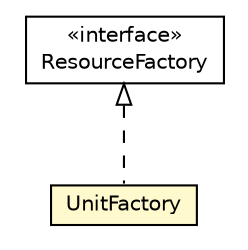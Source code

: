 #!/usr/local/bin/dot
#
# Class diagram 
# Generated by UMLGraph version R5_6-24-gf6e263 (http://www.umlgraph.org/)
#

digraph G {
	edge [fontname="Helvetica",fontsize=10,labelfontname="Helvetica",labelfontsize=10];
	node [fontname="Helvetica",fontsize=10,shape=plaintext];
	nodesep=0.25;
	ranksep=0.5;
	// org.universAAL.middleware.rdf.ResourceFactory
	c8326897 [label=<<table title="org.universAAL.middleware.rdf.ResourceFactory" border="0" cellborder="1" cellspacing="0" cellpadding="2" port="p" href="../middleware/rdf/ResourceFactory.html">
		<tr><td><table border="0" cellspacing="0" cellpadding="1">
<tr><td align="center" balign="center"> &#171;interface&#187; </td></tr>
<tr><td align="center" balign="center"> ResourceFactory </td></tr>
		</table></td></tr>
		</table>>, URL="../middleware/rdf/ResourceFactory.html", fontname="Helvetica", fontcolor="black", fontsize=10.0];
	// org.universAAL.ontology.UnitFactory
	c8327446 [label=<<table title="org.universAAL.ontology.UnitFactory" border="0" cellborder="1" cellspacing="0" cellpadding="2" port="p" bgcolor="lemonChiffon" href="./UnitFactory.html">
		<tr><td><table border="0" cellspacing="0" cellpadding="1">
<tr><td align="center" balign="center"> UnitFactory </td></tr>
		</table></td></tr>
		</table>>, URL="./UnitFactory.html", fontname="Helvetica", fontcolor="black", fontsize=10.0];
	//org.universAAL.ontology.UnitFactory implements org.universAAL.middleware.rdf.ResourceFactory
	c8326897:p -> c8327446:p [dir=back,arrowtail=empty,style=dashed];
}

